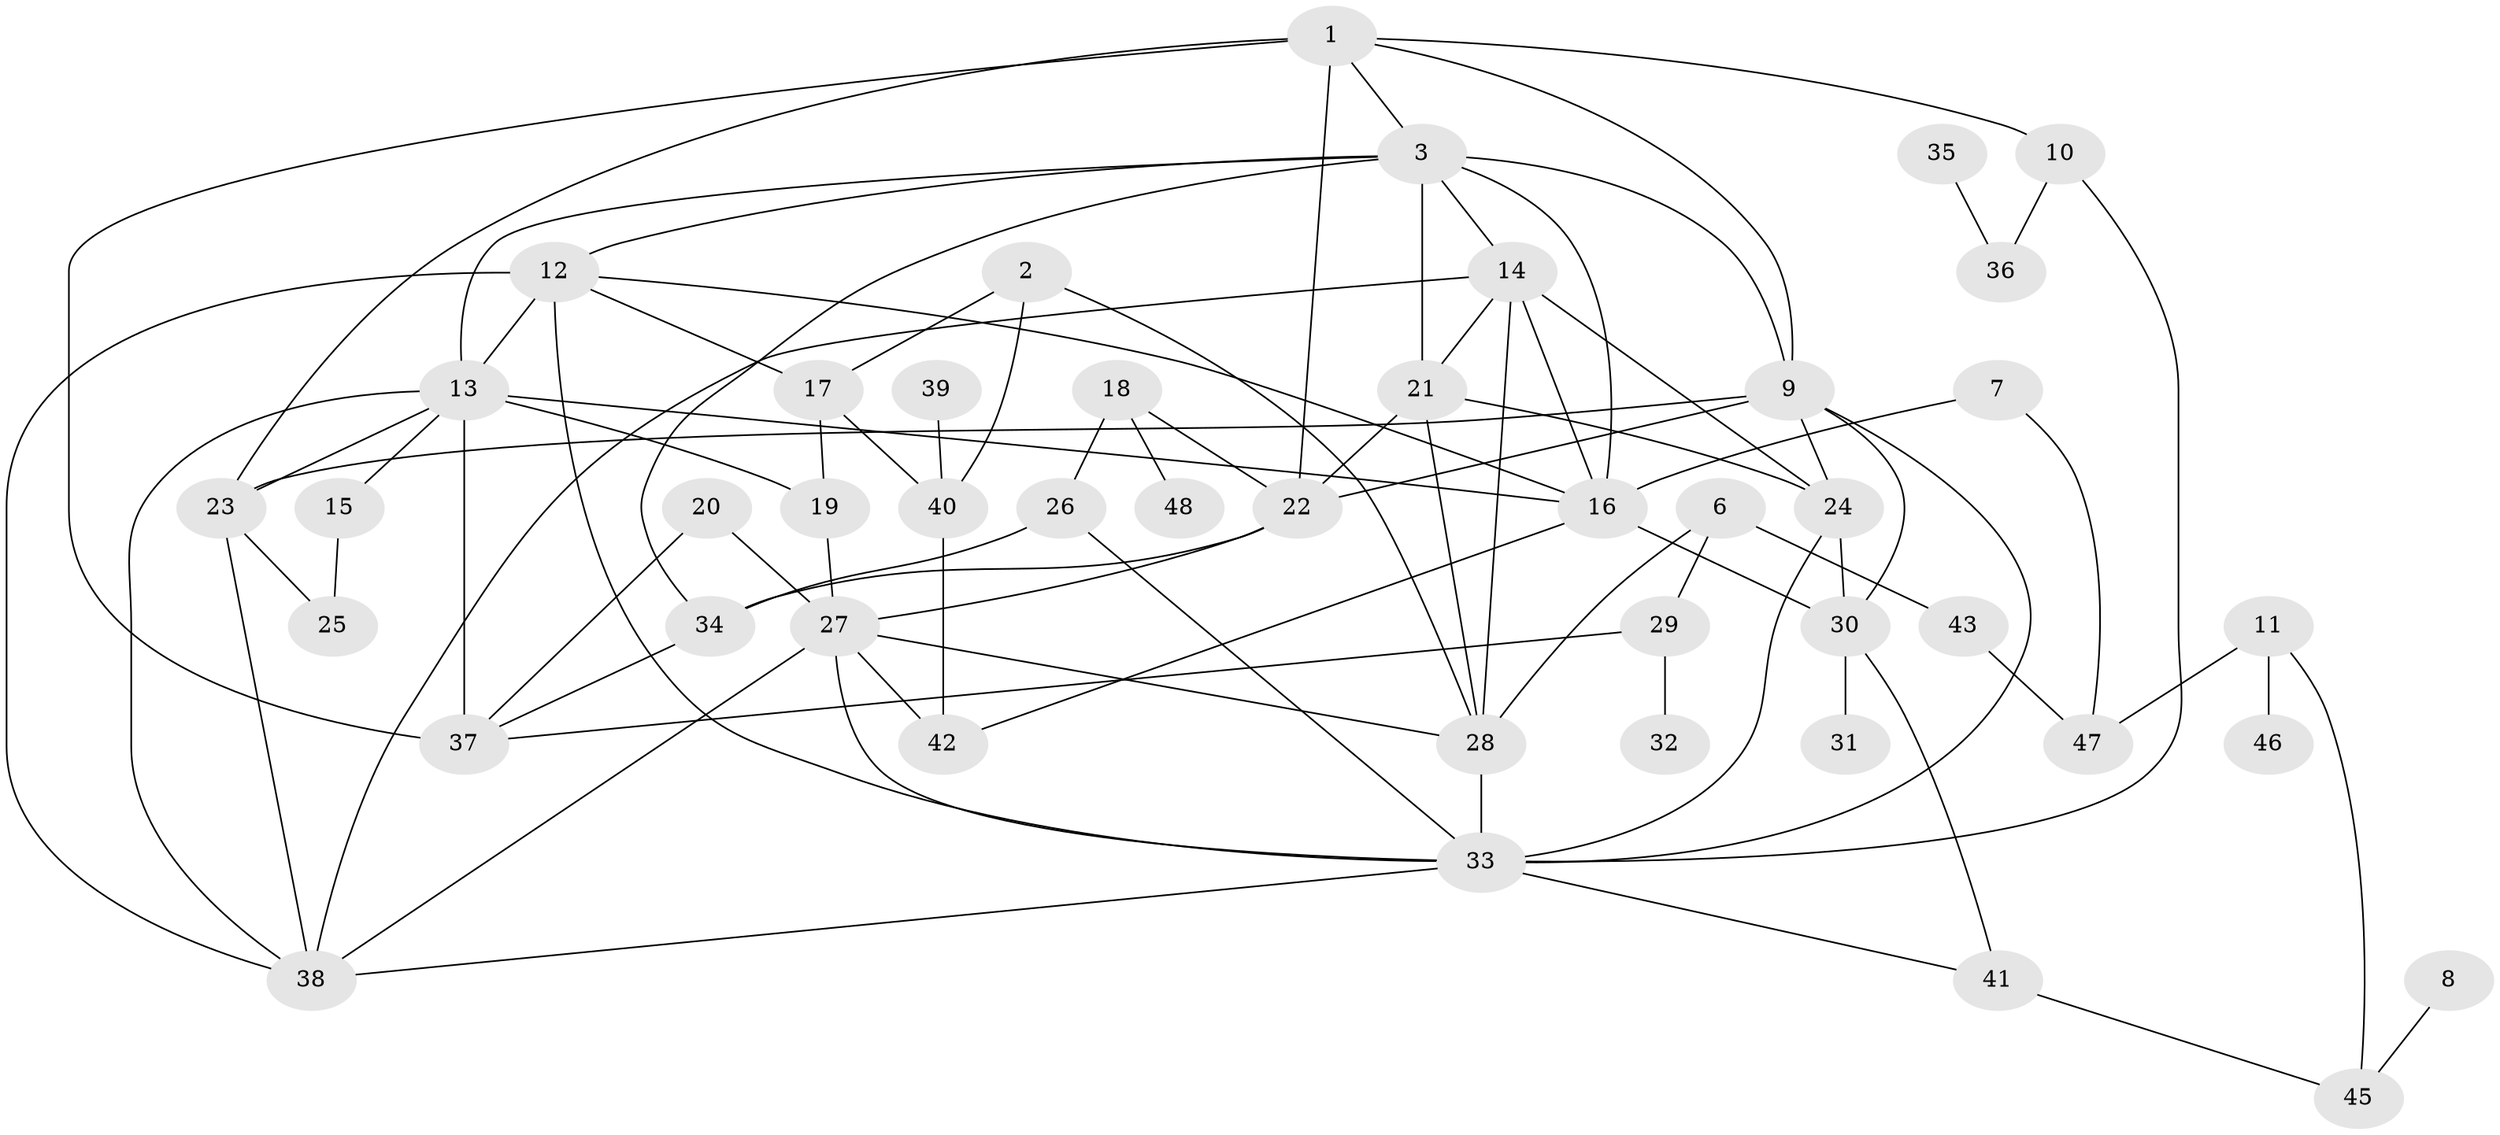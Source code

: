// original degree distribution, {3: 0.25263157894736843, 2: 0.16842105263157894, 4: 0.28421052631578947, 0: 0.031578947368421054, 1: 0.15789473684210525, 5: 0.05263157894736842, 7: 0.042105263157894736, 6: 0.010526315789473684}
// Generated by graph-tools (version 1.1) at 2025/33/03/09/25 02:33:30]
// undirected, 45 vertices, 87 edges
graph export_dot {
graph [start="1"]
  node [color=gray90,style=filled];
  1;
  2;
  3;
  6;
  7;
  8;
  9;
  10;
  11;
  12;
  13;
  14;
  15;
  16;
  17;
  18;
  19;
  20;
  21;
  22;
  23;
  24;
  25;
  26;
  27;
  28;
  29;
  30;
  31;
  32;
  33;
  34;
  35;
  36;
  37;
  38;
  39;
  40;
  41;
  42;
  43;
  45;
  46;
  47;
  48;
  1 -- 3 [weight=1.0];
  1 -- 9 [weight=1.0];
  1 -- 10 [weight=1.0];
  1 -- 22 [weight=1.0];
  1 -- 23 [weight=2.0];
  1 -- 37 [weight=1.0];
  2 -- 17 [weight=1.0];
  2 -- 28 [weight=1.0];
  2 -- 40 [weight=1.0];
  3 -- 9 [weight=3.0];
  3 -- 12 [weight=3.0];
  3 -- 13 [weight=1.0];
  3 -- 14 [weight=1.0];
  3 -- 16 [weight=1.0];
  3 -- 21 [weight=1.0];
  3 -- 34 [weight=1.0];
  6 -- 28 [weight=1.0];
  6 -- 29 [weight=1.0];
  6 -- 43 [weight=1.0];
  7 -- 16 [weight=1.0];
  7 -- 47 [weight=1.0];
  8 -- 45 [weight=1.0];
  9 -- 22 [weight=1.0];
  9 -- 23 [weight=1.0];
  9 -- 24 [weight=1.0];
  9 -- 30 [weight=1.0];
  9 -- 33 [weight=1.0];
  10 -- 33 [weight=1.0];
  10 -- 36 [weight=1.0];
  11 -- 45 [weight=1.0];
  11 -- 46 [weight=1.0];
  11 -- 47 [weight=1.0];
  12 -- 13 [weight=2.0];
  12 -- 16 [weight=1.0];
  12 -- 17 [weight=2.0];
  12 -- 33 [weight=2.0];
  12 -- 38 [weight=2.0];
  13 -- 15 [weight=1.0];
  13 -- 16 [weight=1.0];
  13 -- 19 [weight=1.0];
  13 -- 23 [weight=1.0];
  13 -- 37 [weight=1.0];
  13 -- 38 [weight=1.0];
  14 -- 16 [weight=1.0];
  14 -- 21 [weight=2.0];
  14 -- 24 [weight=1.0];
  14 -- 28 [weight=1.0];
  14 -- 38 [weight=1.0];
  15 -- 25 [weight=1.0];
  16 -- 30 [weight=1.0];
  16 -- 42 [weight=1.0];
  17 -- 19 [weight=1.0];
  17 -- 40 [weight=1.0];
  18 -- 22 [weight=1.0];
  18 -- 26 [weight=1.0];
  18 -- 48 [weight=1.0];
  19 -- 27 [weight=1.0];
  20 -- 27 [weight=1.0];
  20 -- 37 [weight=1.0];
  21 -- 22 [weight=1.0];
  21 -- 24 [weight=2.0];
  21 -- 28 [weight=1.0];
  22 -- 27 [weight=1.0];
  22 -- 34 [weight=1.0];
  23 -- 25 [weight=1.0];
  23 -- 38 [weight=1.0];
  24 -- 30 [weight=1.0];
  24 -- 33 [weight=3.0];
  26 -- 33 [weight=1.0];
  26 -- 34 [weight=1.0];
  27 -- 28 [weight=1.0];
  27 -- 33 [weight=1.0];
  27 -- 38 [weight=2.0];
  27 -- 42 [weight=1.0];
  28 -- 33 [weight=2.0];
  29 -- 32 [weight=1.0];
  29 -- 37 [weight=1.0];
  30 -- 31 [weight=1.0];
  30 -- 41 [weight=1.0];
  33 -- 38 [weight=1.0];
  33 -- 41 [weight=1.0];
  34 -- 37 [weight=1.0];
  35 -- 36 [weight=1.0];
  39 -- 40 [weight=1.0];
  40 -- 42 [weight=1.0];
  41 -- 45 [weight=1.0];
  43 -- 47 [weight=1.0];
}
